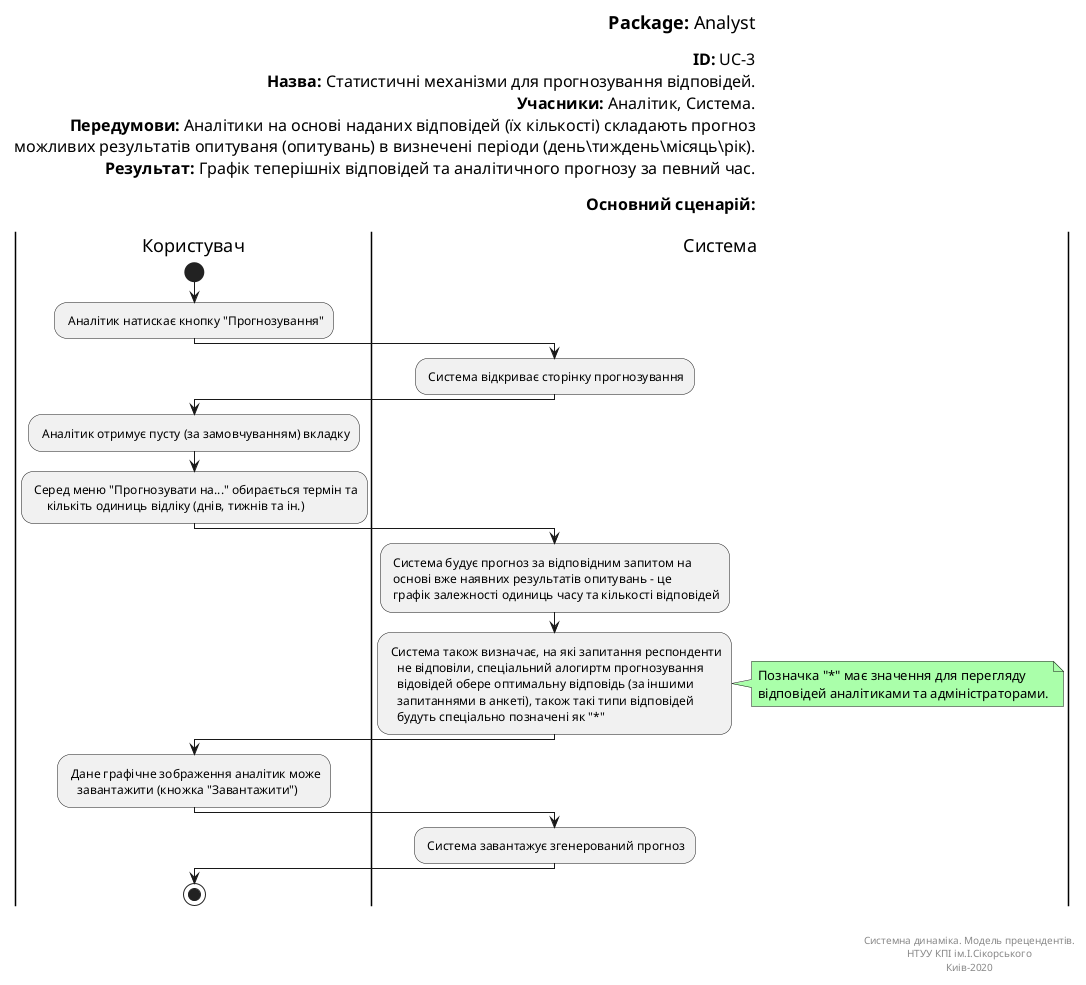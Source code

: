  @startuml Prognoses Mechanisms
left header
<font color=000 size=18><b>Package:</b> Analyst

<font color=000 size=16><b>ID:</b> UC-3
<font color=000 size=16><b>Назва:</b> Статистичні механізми для прогнозування відповідей.
<font color=000 size=16><b>Учасники:</b> Аналітик, Система.
<font color=000 size=16><b>Передумови:</b> Аналітики на основі наданих відповідей (їх кількості) складають прогноз 
<font color=000 size=16> можливих результатів опитуваня (опитувань) в визнечені періоди (день\тиждень\місяць\рік).
<font color=000 size=16><b>Результат:</b> Графік теперішніх відповідей та аналітичного прогнозу за певний час.

<font color=000 size=16><b>Основний сценарій:</b>

end header

|Користувач|
start
: Аналітик натискає кнопку "Прогнозування";

|Система|
: Система відкриває сторінку прогнозування;

|Користувач|
: Аналітик отримує пусту (за замовчуванням) вкладку;

: Серед меню "Прогнозувати на..." обирається термін та
      кількіть одиниць відліку (днів, тижнів та ін.);

|Система|
: Система будує прогноз за відповідним запитом на
  основі вже наявних результатів опитувань - це
  графік залежності одиниць часу та кількості відповідей;

|Система|
: Система також визначає, на які запитання респонденти
    не відповіли, спеціальний алогиртм прогнозування
    відовідей обере оптимальну відповідь (за іншими 
    запитаннями в анкеті), також такі типи відповідей
    будуть спеціально позначені як "*";

note right #aaffaa
  Позначка "*" має значення для перегляду 
  відповідей аналітиками та адміністраторами.
end note


|Користувач|
: Дане графічне зображення аналітик може
    завантажити (кножка "Завантажити");

|Система|
: Система завантажує згенерований прогноз;

|Користувач|
stop;

right footer


Системна динаміка. Модель прецендентів.
НТУУ КПІ ім.І.Сікорського
Киів-2020
end footer

@enduml
